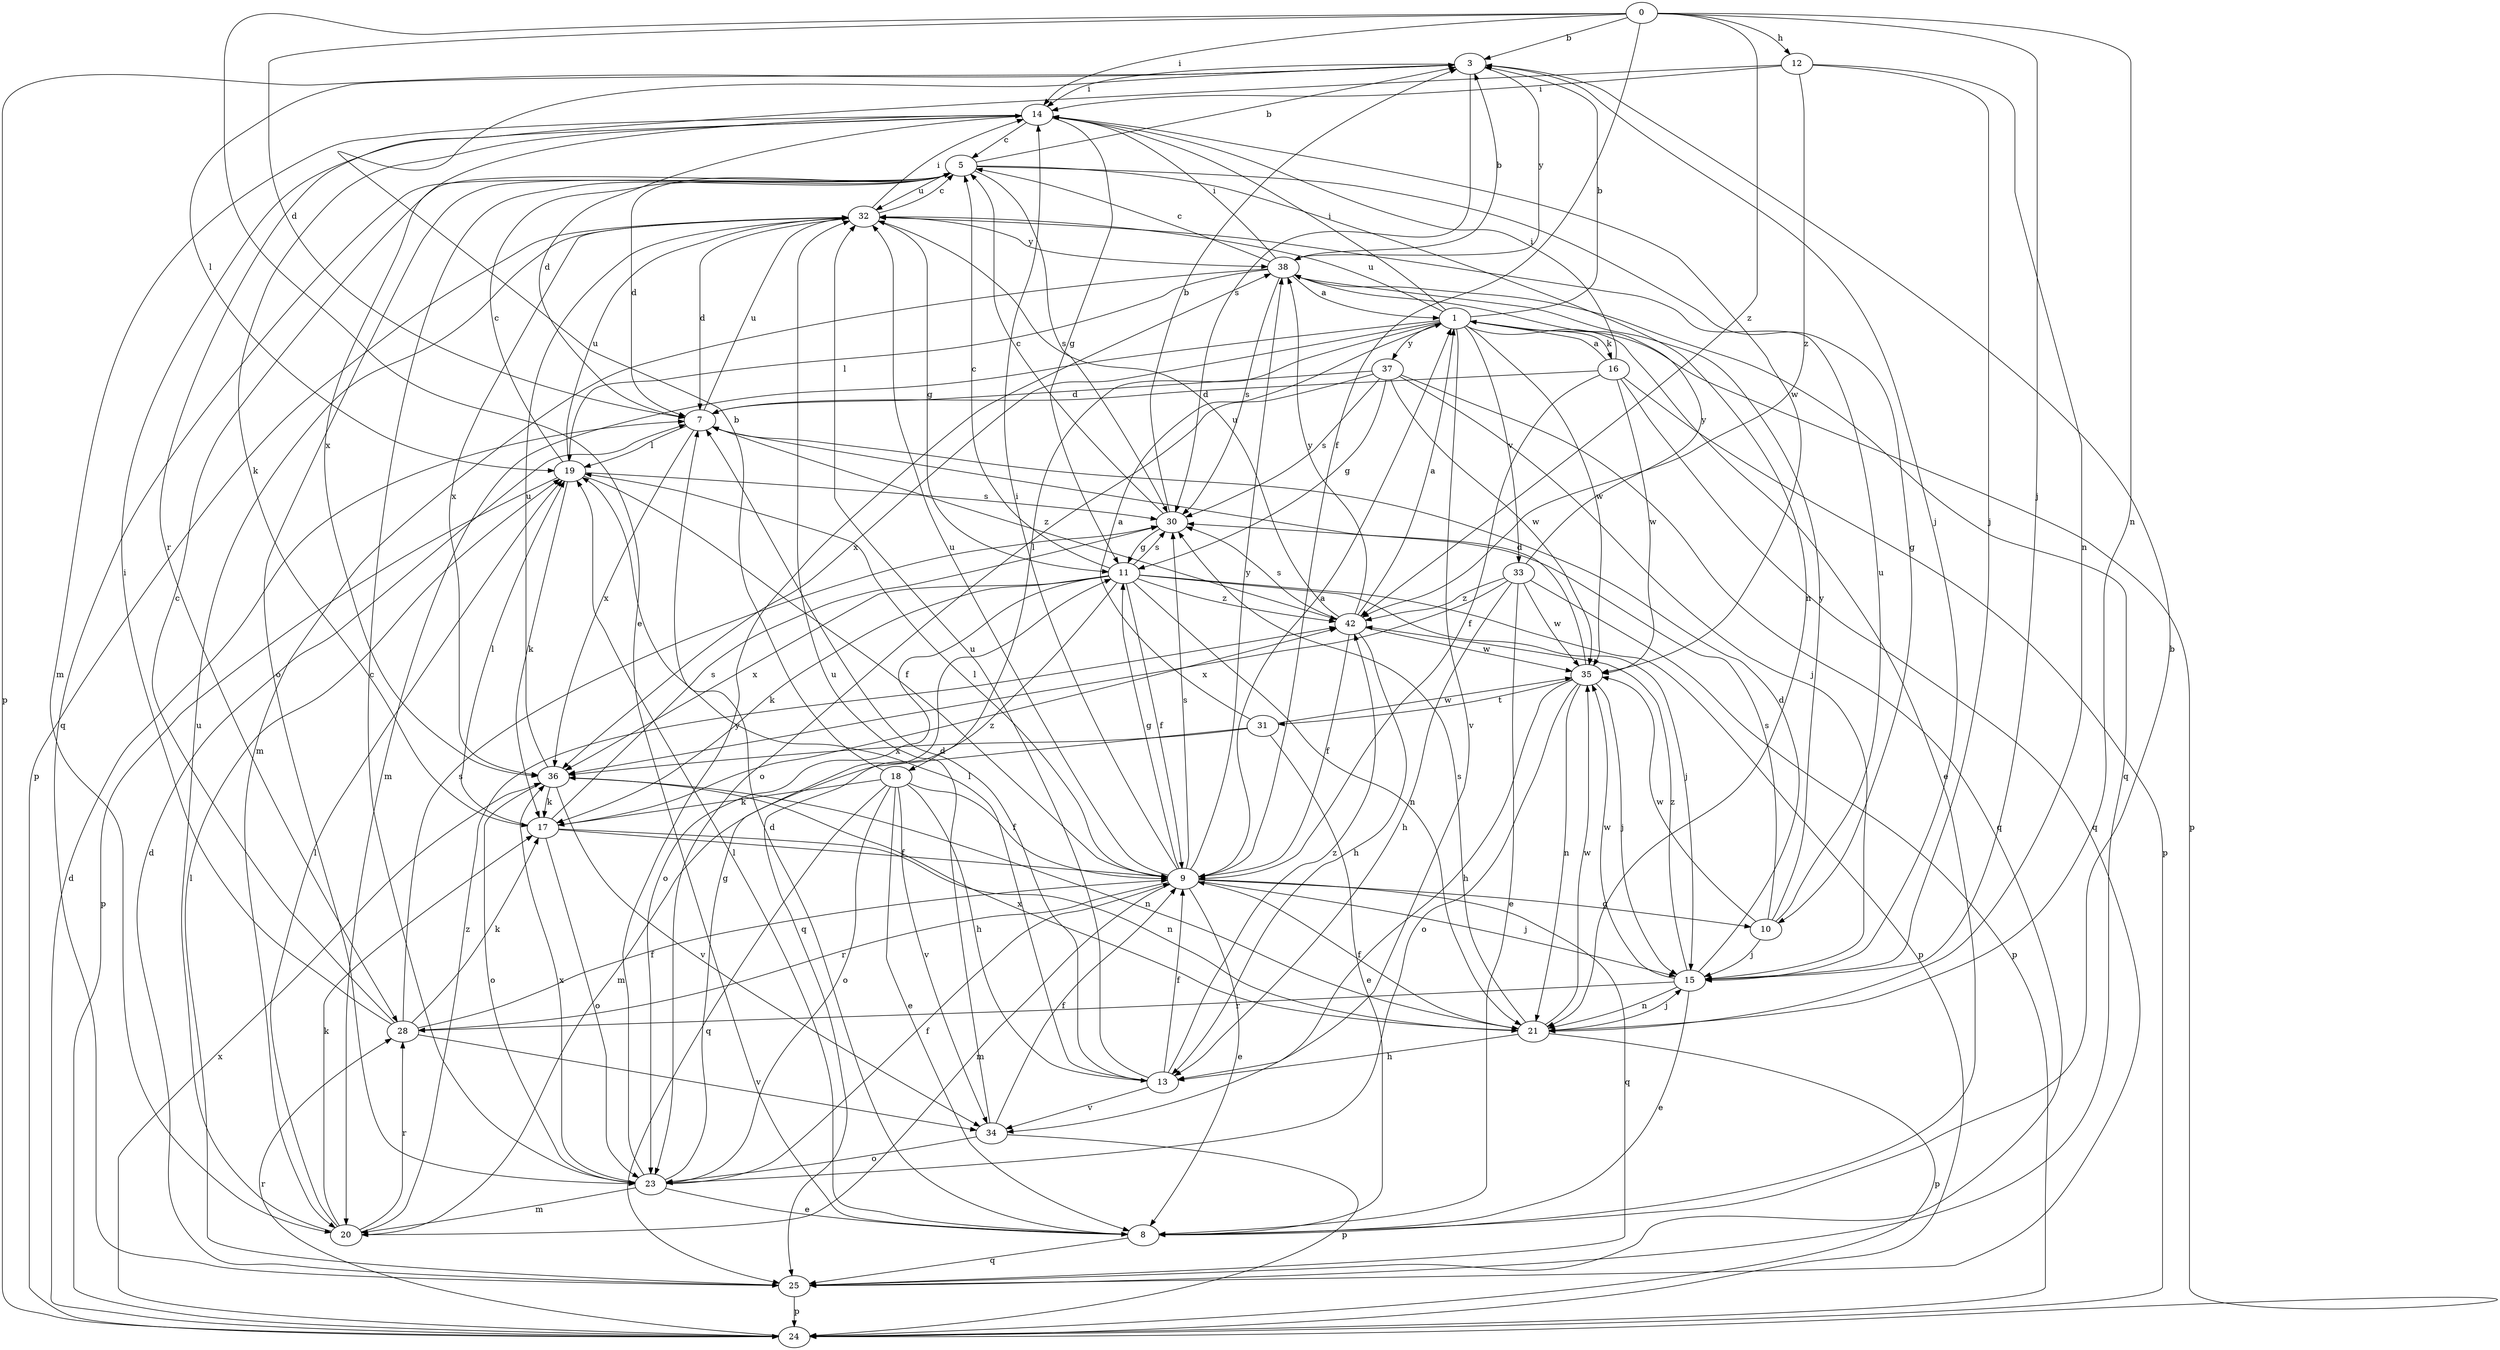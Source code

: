 strict digraph  {
0;
1;
3;
5;
7;
8;
9;
10;
11;
12;
13;
14;
15;
16;
17;
18;
19;
20;
21;
23;
24;
25;
28;
30;
31;
32;
33;
34;
35;
36;
37;
38;
42;
0 -> 3  [label=b];
0 -> 7  [label=d];
0 -> 8  [label=e];
0 -> 9  [label=f];
0 -> 12  [label=h];
0 -> 14  [label=i];
0 -> 15  [label=j];
0 -> 21  [label=n];
0 -> 42  [label=z];
1 -> 3  [label=b];
1 -> 8  [label=e];
1 -> 14  [label=i];
1 -> 16  [label=k];
1 -> 18  [label=l];
1 -> 20  [label=m];
1 -> 24  [label=p];
1 -> 32  [label=u];
1 -> 33  [label=v];
1 -> 34  [label=v];
1 -> 35  [label=w];
1 -> 36  [label=x];
1 -> 37  [label=y];
3 -> 14  [label=i];
3 -> 15  [label=j];
3 -> 19  [label=l];
3 -> 24  [label=p];
3 -> 30  [label=s];
3 -> 38  [label=y];
5 -> 3  [label=b];
5 -> 7  [label=d];
5 -> 10  [label=g];
5 -> 21  [label=n];
5 -> 23  [label=o];
5 -> 25  [label=q];
5 -> 30  [label=s];
5 -> 32  [label=u];
7 -> 19  [label=l];
7 -> 32  [label=u];
7 -> 36  [label=x];
7 -> 42  [label=z];
8 -> 3  [label=b];
8 -> 7  [label=d];
8 -> 19  [label=l];
8 -> 25  [label=q];
9 -> 1  [label=a];
9 -> 8  [label=e];
9 -> 10  [label=g];
9 -> 11  [label=g];
9 -> 14  [label=i];
9 -> 15  [label=j];
9 -> 19  [label=l];
9 -> 20  [label=m];
9 -> 25  [label=q];
9 -> 28  [label=r];
9 -> 30  [label=s];
9 -> 32  [label=u];
9 -> 38  [label=y];
10 -> 15  [label=j];
10 -> 30  [label=s];
10 -> 32  [label=u];
10 -> 35  [label=w];
10 -> 38  [label=y];
11 -> 5  [label=c];
11 -> 9  [label=f];
11 -> 15  [label=j];
11 -> 17  [label=k];
11 -> 21  [label=n];
11 -> 23  [label=o];
11 -> 24  [label=p];
11 -> 25  [label=q];
11 -> 30  [label=s];
11 -> 36  [label=x];
11 -> 42  [label=z];
12 -> 14  [label=i];
12 -> 15  [label=j];
12 -> 21  [label=n];
12 -> 28  [label=r];
12 -> 42  [label=z];
13 -> 7  [label=d];
13 -> 9  [label=f];
13 -> 19  [label=l];
13 -> 32  [label=u];
13 -> 34  [label=v];
13 -> 42  [label=z];
14 -> 5  [label=c];
14 -> 7  [label=d];
14 -> 11  [label=g];
14 -> 17  [label=k];
14 -> 20  [label=m];
14 -> 35  [label=w];
14 -> 36  [label=x];
15 -> 7  [label=d];
15 -> 8  [label=e];
15 -> 21  [label=n];
15 -> 28  [label=r];
15 -> 35  [label=w];
15 -> 42  [label=z];
16 -> 1  [label=a];
16 -> 7  [label=d];
16 -> 9  [label=f];
16 -> 14  [label=i];
16 -> 24  [label=p];
16 -> 25  [label=q];
16 -> 35  [label=w];
17 -> 9  [label=f];
17 -> 19  [label=l];
17 -> 21  [label=n];
17 -> 23  [label=o];
17 -> 30  [label=s];
17 -> 42  [label=z];
18 -> 3  [label=b];
18 -> 8  [label=e];
18 -> 9  [label=f];
18 -> 13  [label=h];
18 -> 17  [label=k];
18 -> 23  [label=o];
18 -> 25  [label=q];
18 -> 34  [label=v];
19 -> 5  [label=c];
19 -> 9  [label=f];
19 -> 17  [label=k];
19 -> 24  [label=p];
19 -> 30  [label=s];
19 -> 32  [label=u];
20 -> 17  [label=k];
20 -> 19  [label=l];
20 -> 28  [label=r];
20 -> 32  [label=u];
20 -> 42  [label=z];
21 -> 9  [label=f];
21 -> 13  [label=h];
21 -> 15  [label=j];
21 -> 24  [label=p];
21 -> 30  [label=s];
21 -> 35  [label=w];
21 -> 36  [label=x];
23 -> 5  [label=c];
23 -> 8  [label=e];
23 -> 9  [label=f];
23 -> 11  [label=g];
23 -> 20  [label=m];
23 -> 36  [label=x];
23 -> 38  [label=y];
24 -> 7  [label=d];
24 -> 28  [label=r];
24 -> 36  [label=x];
25 -> 7  [label=d];
25 -> 19  [label=l];
25 -> 24  [label=p];
28 -> 5  [label=c];
28 -> 9  [label=f];
28 -> 14  [label=i];
28 -> 17  [label=k];
28 -> 30  [label=s];
28 -> 34  [label=v];
30 -> 3  [label=b];
30 -> 5  [label=c];
30 -> 11  [label=g];
31 -> 1  [label=a];
31 -> 8  [label=e];
31 -> 20  [label=m];
31 -> 35  [label=w];
31 -> 36  [label=x];
32 -> 5  [label=c];
32 -> 7  [label=d];
32 -> 11  [label=g];
32 -> 14  [label=i];
32 -> 24  [label=p];
32 -> 36  [label=x];
32 -> 38  [label=y];
33 -> 8  [label=e];
33 -> 13  [label=h];
33 -> 24  [label=p];
33 -> 35  [label=w];
33 -> 36  [label=x];
33 -> 38  [label=y];
33 -> 42  [label=z];
34 -> 9  [label=f];
34 -> 23  [label=o];
34 -> 24  [label=p];
34 -> 32  [label=u];
35 -> 7  [label=d];
35 -> 13  [label=h];
35 -> 15  [label=j];
35 -> 21  [label=n];
35 -> 23  [label=o];
35 -> 31  [label=t];
36 -> 17  [label=k];
36 -> 21  [label=n];
36 -> 23  [label=o];
36 -> 32  [label=u];
36 -> 34  [label=v];
37 -> 7  [label=d];
37 -> 11  [label=g];
37 -> 15  [label=j];
37 -> 23  [label=o];
37 -> 25  [label=q];
37 -> 30  [label=s];
37 -> 35  [label=w];
38 -> 1  [label=a];
38 -> 3  [label=b];
38 -> 5  [label=c];
38 -> 14  [label=i];
38 -> 19  [label=l];
38 -> 20  [label=m];
38 -> 25  [label=q];
38 -> 30  [label=s];
42 -> 1  [label=a];
42 -> 9  [label=f];
42 -> 13  [label=h];
42 -> 30  [label=s];
42 -> 32  [label=u];
42 -> 35  [label=w];
42 -> 38  [label=y];
}
